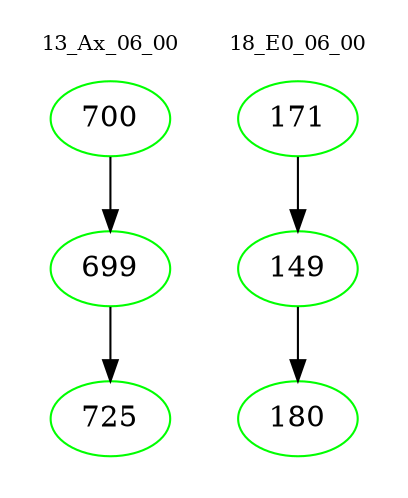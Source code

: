 digraph{
subgraph cluster_0 {
color = white
label = "13_Ax_06_00";
fontsize=10;
T0_700 [label="700", color="green"]
T0_700 -> T0_699 [color="black"]
T0_699 [label="699", color="green"]
T0_699 -> T0_725 [color="black"]
T0_725 [label="725", color="green"]
}
subgraph cluster_1 {
color = white
label = "18_E0_06_00";
fontsize=10;
T1_171 [label="171", color="green"]
T1_171 -> T1_149 [color="black"]
T1_149 [label="149", color="green"]
T1_149 -> T1_180 [color="black"]
T1_180 [label="180", color="green"]
}
}
